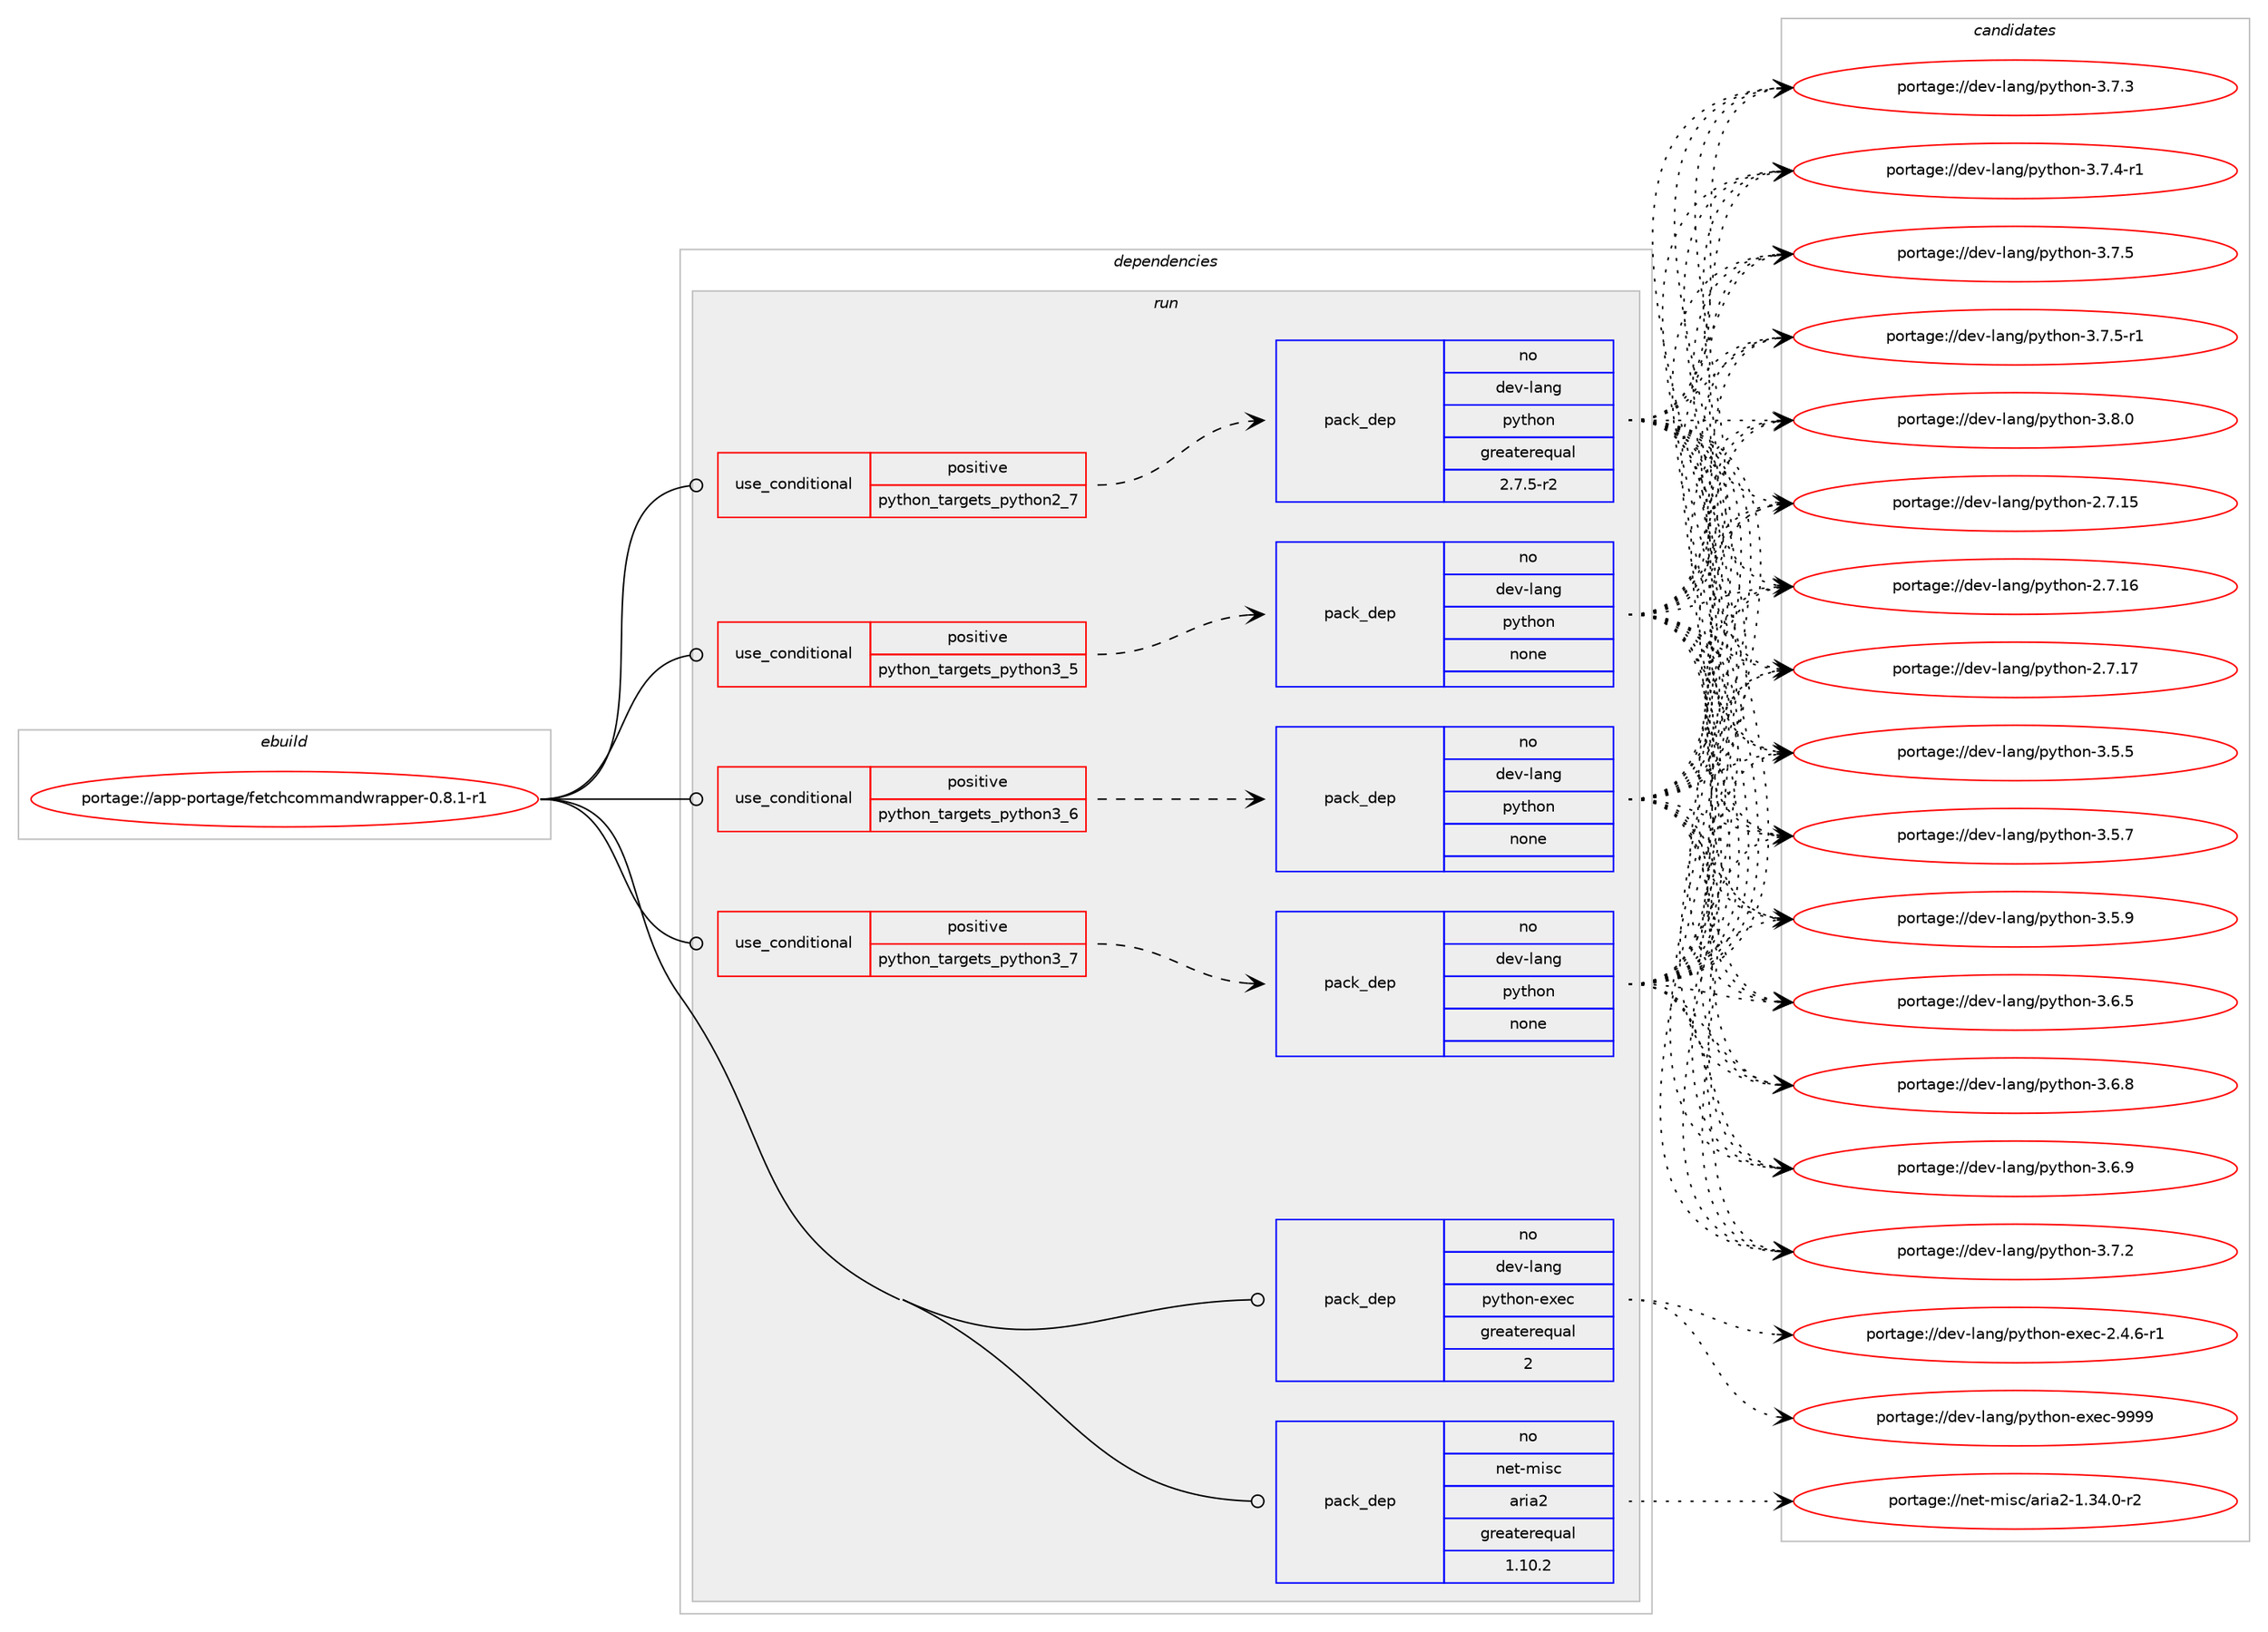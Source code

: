 digraph prolog {

# *************
# Graph options
# *************

newrank=true;
concentrate=true;
compound=true;
graph [rankdir=LR,fontname=Helvetica,fontsize=10,ranksep=1.5];#, ranksep=2.5, nodesep=0.2];
edge  [arrowhead=vee];
node  [fontname=Helvetica,fontsize=10];

# **********
# The ebuild
# **********

subgraph cluster_leftcol {
color=gray;
rank=same;
label=<<i>ebuild</i>>;
id [label="portage://app-portage/fetchcommandwrapper-0.8.1-r1", color=red, width=4, href="../app-portage/fetchcommandwrapper-0.8.1-r1.svg"];
}

# ****************
# The dependencies
# ****************

subgraph cluster_midcol {
color=gray;
label=<<i>dependencies</i>>;
subgraph cluster_compile {
fillcolor="#eeeeee";
style=filled;
label=<<i>compile</i>>;
}
subgraph cluster_compileandrun {
fillcolor="#eeeeee";
style=filled;
label=<<i>compile and run</i>>;
}
subgraph cluster_run {
fillcolor="#eeeeee";
style=filled;
label=<<i>run</i>>;
subgraph cond9900 {
dependency40658 [label=<<TABLE BORDER="0" CELLBORDER="1" CELLSPACING="0" CELLPADDING="4"><TR><TD ROWSPAN="3" CELLPADDING="10">use_conditional</TD></TR><TR><TD>positive</TD></TR><TR><TD>python_targets_python2_7</TD></TR></TABLE>>, shape=none, color=red];
subgraph pack30077 {
dependency40659 [label=<<TABLE BORDER="0" CELLBORDER="1" CELLSPACING="0" CELLPADDING="4" WIDTH="220"><TR><TD ROWSPAN="6" CELLPADDING="30">pack_dep</TD></TR><TR><TD WIDTH="110">no</TD></TR><TR><TD>dev-lang</TD></TR><TR><TD>python</TD></TR><TR><TD>greaterequal</TD></TR><TR><TD>2.7.5-r2</TD></TR></TABLE>>, shape=none, color=blue];
}
dependency40658:e -> dependency40659:w [weight=20,style="dashed",arrowhead="vee"];
}
id:e -> dependency40658:w [weight=20,style="solid",arrowhead="odot"];
subgraph cond9901 {
dependency40660 [label=<<TABLE BORDER="0" CELLBORDER="1" CELLSPACING="0" CELLPADDING="4"><TR><TD ROWSPAN="3" CELLPADDING="10">use_conditional</TD></TR><TR><TD>positive</TD></TR><TR><TD>python_targets_python3_5</TD></TR></TABLE>>, shape=none, color=red];
subgraph pack30078 {
dependency40661 [label=<<TABLE BORDER="0" CELLBORDER="1" CELLSPACING="0" CELLPADDING="4" WIDTH="220"><TR><TD ROWSPAN="6" CELLPADDING="30">pack_dep</TD></TR><TR><TD WIDTH="110">no</TD></TR><TR><TD>dev-lang</TD></TR><TR><TD>python</TD></TR><TR><TD>none</TD></TR><TR><TD></TD></TR></TABLE>>, shape=none, color=blue];
}
dependency40660:e -> dependency40661:w [weight=20,style="dashed",arrowhead="vee"];
}
id:e -> dependency40660:w [weight=20,style="solid",arrowhead="odot"];
subgraph cond9902 {
dependency40662 [label=<<TABLE BORDER="0" CELLBORDER="1" CELLSPACING="0" CELLPADDING="4"><TR><TD ROWSPAN="3" CELLPADDING="10">use_conditional</TD></TR><TR><TD>positive</TD></TR><TR><TD>python_targets_python3_6</TD></TR></TABLE>>, shape=none, color=red];
subgraph pack30079 {
dependency40663 [label=<<TABLE BORDER="0" CELLBORDER="1" CELLSPACING="0" CELLPADDING="4" WIDTH="220"><TR><TD ROWSPAN="6" CELLPADDING="30">pack_dep</TD></TR><TR><TD WIDTH="110">no</TD></TR><TR><TD>dev-lang</TD></TR><TR><TD>python</TD></TR><TR><TD>none</TD></TR><TR><TD></TD></TR></TABLE>>, shape=none, color=blue];
}
dependency40662:e -> dependency40663:w [weight=20,style="dashed",arrowhead="vee"];
}
id:e -> dependency40662:w [weight=20,style="solid",arrowhead="odot"];
subgraph cond9903 {
dependency40664 [label=<<TABLE BORDER="0" CELLBORDER="1" CELLSPACING="0" CELLPADDING="4"><TR><TD ROWSPAN="3" CELLPADDING="10">use_conditional</TD></TR><TR><TD>positive</TD></TR><TR><TD>python_targets_python3_7</TD></TR></TABLE>>, shape=none, color=red];
subgraph pack30080 {
dependency40665 [label=<<TABLE BORDER="0" CELLBORDER="1" CELLSPACING="0" CELLPADDING="4" WIDTH="220"><TR><TD ROWSPAN="6" CELLPADDING="30">pack_dep</TD></TR><TR><TD WIDTH="110">no</TD></TR><TR><TD>dev-lang</TD></TR><TR><TD>python</TD></TR><TR><TD>none</TD></TR><TR><TD></TD></TR></TABLE>>, shape=none, color=blue];
}
dependency40664:e -> dependency40665:w [weight=20,style="dashed",arrowhead="vee"];
}
id:e -> dependency40664:w [weight=20,style="solid",arrowhead="odot"];
subgraph pack30081 {
dependency40666 [label=<<TABLE BORDER="0" CELLBORDER="1" CELLSPACING="0" CELLPADDING="4" WIDTH="220"><TR><TD ROWSPAN="6" CELLPADDING="30">pack_dep</TD></TR><TR><TD WIDTH="110">no</TD></TR><TR><TD>dev-lang</TD></TR><TR><TD>python-exec</TD></TR><TR><TD>greaterequal</TD></TR><TR><TD>2</TD></TR></TABLE>>, shape=none, color=blue];
}
id:e -> dependency40666:w [weight=20,style="solid",arrowhead="odot"];
subgraph pack30082 {
dependency40667 [label=<<TABLE BORDER="0" CELLBORDER="1" CELLSPACING="0" CELLPADDING="4" WIDTH="220"><TR><TD ROWSPAN="6" CELLPADDING="30">pack_dep</TD></TR><TR><TD WIDTH="110">no</TD></TR><TR><TD>net-misc</TD></TR><TR><TD>aria2</TD></TR><TR><TD>greaterequal</TD></TR><TR><TD>1.10.2</TD></TR></TABLE>>, shape=none, color=blue];
}
id:e -> dependency40667:w [weight=20,style="solid",arrowhead="odot"];
}
}

# **************
# The candidates
# **************

subgraph cluster_choices {
rank=same;
color=gray;
label=<<i>candidates</i>>;

subgraph choice30077 {
color=black;
nodesep=1;
choiceportage10010111845108971101034711212111610411111045504655464953 [label="portage://dev-lang/python-2.7.15", color=red, width=4,href="../dev-lang/python-2.7.15.svg"];
choiceportage10010111845108971101034711212111610411111045504655464954 [label="portage://dev-lang/python-2.7.16", color=red, width=4,href="../dev-lang/python-2.7.16.svg"];
choiceportage10010111845108971101034711212111610411111045504655464955 [label="portage://dev-lang/python-2.7.17", color=red, width=4,href="../dev-lang/python-2.7.17.svg"];
choiceportage100101118451089711010347112121116104111110455146534653 [label="portage://dev-lang/python-3.5.5", color=red, width=4,href="../dev-lang/python-3.5.5.svg"];
choiceportage100101118451089711010347112121116104111110455146534655 [label="portage://dev-lang/python-3.5.7", color=red, width=4,href="../dev-lang/python-3.5.7.svg"];
choiceportage100101118451089711010347112121116104111110455146534657 [label="portage://dev-lang/python-3.5.9", color=red, width=4,href="../dev-lang/python-3.5.9.svg"];
choiceportage100101118451089711010347112121116104111110455146544653 [label="portage://dev-lang/python-3.6.5", color=red, width=4,href="../dev-lang/python-3.6.5.svg"];
choiceportage100101118451089711010347112121116104111110455146544656 [label="portage://dev-lang/python-3.6.8", color=red, width=4,href="../dev-lang/python-3.6.8.svg"];
choiceportage100101118451089711010347112121116104111110455146544657 [label="portage://dev-lang/python-3.6.9", color=red, width=4,href="../dev-lang/python-3.6.9.svg"];
choiceportage100101118451089711010347112121116104111110455146554650 [label="portage://dev-lang/python-3.7.2", color=red, width=4,href="../dev-lang/python-3.7.2.svg"];
choiceportage100101118451089711010347112121116104111110455146554651 [label="portage://dev-lang/python-3.7.3", color=red, width=4,href="../dev-lang/python-3.7.3.svg"];
choiceportage1001011184510897110103471121211161041111104551465546524511449 [label="portage://dev-lang/python-3.7.4-r1", color=red, width=4,href="../dev-lang/python-3.7.4-r1.svg"];
choiceportage100101118451089711010347112121116104111110455146554653 [label="portage://dev-lang/python-3.7.5", color=red, width=4,href="../dev-lang/python-3.7.5.svg"];
choiceportage1001011184510897110103471121211161041111104551465546534511449 [label="portage://dev-lang/python-3.7.5-r1", color=red, width=4,href="../dev-lang/python-3.7.5-r1.svg"];
choiceportage100101118451089711010347112121116104111110455146564648 [label="portage://dev-lang/python-3.8.0", color=red, width=4,href="../dev-lang/python-3.8.0.svg"];
dependency40659:e -> choiceportage10010111845108971101034711212111610411111045504655464953:w [style=dotted,weight="100"];
dependency40659:e -> choiceportage10010111845108971101034711212111610411111045504655464954:w [style=dotted,weight="100"];
dependency40659:e -> choiceportage10010111845108971101034711212111610411111045504655464955:w [style=dotted,weight="100"];
dependency40659:e -> choiceportage100101118451089711010347112121116104111110455146534653:w [style=dotted,weight="100"];
dependency40659:e -> choiceportage100101118451089711010347112121116104111110455146534655:w [style=dotted,weight="100"];
dependency40659:e -> choiceportage100101118451089711010347112121116104111110455146534657:w [style=dotted,weight="100"];
dependency40659:e -> choiceportage100101118451089711010347112121116104111110455146544653:w [style=dotted,weight="100"];
dependency40659:e -> choiceportage100101118451089711010347112121116104111110455146544656:w [style=dotted,weight="100"];
dependency40659:e -> choiceportage100101118451089711010347112121116104111110455146544657:w [style=dotted,weight="100"];
dependency40659:e -> choiceportage100101118451089711010347112121116104111110455146554650:w [style=dotted,weight="100"];
dependency40659:e -> choiceportage100101118451089711010347112121116104111110455146554651:w [style=dotted,weight="100"];
dependency40659:e -> choiceportage1001011184510897110103471121211161041111104551465546524511449:w [style=dotted,weight="100"];
dependency40659:e -> choiceportage100101118451089711010347112121116104111110455146554653:w [style=dotted,weight="100"];
dependency40659:e -> choiceportage1001011184510897110103471121211161041111104551465546534511449:w [style=dotted,weight="100"];
dependency40659:e -> choiceportage100101118451089711010347112121116104111110455146564648:w [style=dotted,weight="100"];
}
subgraph choice30078 {
color=black;
nodesep=1;
choiceportage10010111845108971101034711212111610411111045504655464953 [label="portage://dev-lang/python-2.7.15", color=red, width=4,href="../dev-lang/python-2.7.15.svg"];
choiceportage10010111845108971101034711212111610411111045504655464954 [label="portage://dev-lang/python-2.7.16", color=red, width=4,href="../dev-lang/python-2.7.16.svg"];
choiceportage10010111845108971101034711212111610411111045504655464955 [label="portage://dev-lang/python-2.7.17", color=red, width=4,href="../dev-lang/python-2.7.17.svg"];
choiceportage100101118451089711010347112121116104111110455146534653 [label="portage://dev-lang/python-3.5.5", color=red, width=4,href="../dev-lang/python-3.5.5.svg"];
choiceportage100101118451089711010347112121116104111110455146534655 [label="portage://dev-lang/python-3.5.7", color=red, width=4,href="../dev-lang/python-3.5.7.svg"];
choiceportage100101118451089711010347112121116104111110455146534657 [label="portage://dev-lang/python-3.5.9", color=red, width=4,href="../dev-lang/python-3.5.9.svg"];
choiceportage100101118451089711010347112121116104111110455146544653 [label="portage://dev-lang/python-3.6.5", color=red, width=4,href="../dev-lang/python-3.6.5.svg"];
choiceportage100101118451089711010347112121116104111110455146544656 [label="portage://dev-lang/python-3.6.8", color=red, width=4,href="../dev-lang/python-3.6.8.svg"];
choiceportage100101118451089711010347112121116104111110455146544657 [label="portage://dev-lang/python-3.6.9", color=red, width=4,href="../dev-lang/python-3.6.9.svg"];
choiceportage100101118451089711010347112121116104111110455146554650 [label="portage://dev-lang/python-3.7.2", color=red, width=4,href="../dev-lang/python-3.7.2.svg"];
choiceportage100101118451089711010347112121116104111110455146554651 [label="portage://dev-lang/python-3.7.3", color=red, width=4,href="../dev-lang/python-3.7.3.svg"];
choiceportage1001011184510897110103471121211161041111104551465546524511449 [label="portage://dev-lang/python-3.7.4-r1", color=red, width=4,href="../dev-lang/python-3.7.4-r1.svg"];
choiceportage100101118451089711010347112121116104111110455146554653 [label="portage://dev-lang/python-3.7.5", color=red, width=4,href="../dev-lang/python-3.7.5.svg"];
choiceportage1001011184510897110103471121211161041111104551465546534511449 [label="portage://dev-lang/python-3.7.5-r1", color=red, width=4,href="../dev-lang/python-3.7.5-r1.svg"];
choiceportage100101118451089711010347112121116104111110455146564648 [label="portage://dev-lang/python-3.8.0", color=red, width=4,href="../dev-lang/python-3.8.0.svg"];
dependency40661:e -> choiceportage10010111845108971101034711212111610411111045504655464953:w [style=dotted,weight="100"];
dependency40661:e -> choiceportage10010111845108971101034711212111610411111045504655464954:w [style=dotted,weight="100"];
dependency40661:e -> choiceportage10010111845108971101034711212111610411111045504655464955:w [style=dotted,weight="100"];
dependency40661:e -> choiceportage100101118451089711010347112121116104111110455146534653:w [style=dotted,weight="100"];
dependency40661:e -> choiceportage100101118451089711010347112121116104111110455146534655:w [style=dotted,weight="100"];
dependency40661:e -> choiceportage100101118451089711010347112121116104111110455146534657:w [style=dotted,weight="100"];
dependency40661:e -> choiceportage100101118451089711010347112121116104111110455146544653:w [style=dotted,weight="100"];
dependency40661:e -> choiceportage100101118451089711010347112121116104111110455146544656:w [style=dotted,weight="100"];
dependency40661:e -> choiceportage100101118451089711010347112121116104111110455146544657:w [style=dotted,weight="100"];
dependency40661:e -> choiceportage100101118451089711010347112121116104111110455146554650:w [style=dotted,weight="100"];
dependency40661:e -> choiceportage100101118451089711010347112121116104111110455146554651:w [style=dotted,weight="100"];
dependency40661:e -> choiceportage1001011184510897110103471121211161041111104551465546524511449:w [style=dotted,weight="100"];
dependency40661:e -> choiceportage100101118451089711010347112121116104111110455146554653:w [style=dotted,weight="100"];
dependency40661:e -> choiceportage1001011184510897110103471121211161041111104551465546534511449:w [style=dotted,weight="100"];
dependency40661:e -> choiceportage100101118451089711010347112121116104111110455146564648:w [style=dotted,weight="100"];
}
subgraph choice30079 {
color=black;
nodesep=1;
choiceportage10010111845108971101034711212111610411111045504655464953 [label="portage://dev-lang/python-2.7.15", color=red, width=4,href="../dev-lang/python-2.7.15.svg"];
choiceportage10010111845108971101034711212111610411111045504655464954 [label="portage://dev-lang/python-2.7.16", color=red, width=4,href="../dev-lang/python-2.7.16.svg"];
choiceportage10010111845108971101034711212111610411111045504655464955 [label="portage://dev-lang/python-2.7.17", color=red, width=4,href="../dev-lang/python-2.7.17.svg"];
choiceportage100101118451089711010347112121116104111110455146534653 [label="portage://dev-lang/python-3.5.5", color=red, width=4,href="../dev-lang/python-3.5.5.svg"];
choiceportage100101118451089711010347112121116104111110455146534655 [label="portage://dev-lang/python-3.5.7", color=red, width=4,href="../dev-lang/python-3.5.7.svg"];
choiceportage100101118451089711010347112121116104111110455146534657 [label="portage://dev-lang/python-3.5.9", color=red, width=4,href="../dev-lang/python-3.5.9.svg"];
choiceportage100101118451089711010347112121116104111110455146544653 [label="portage://dev-lang/python-3.6.5", color=red, width=4,href="../dev-lang/python-3.6.5.svg"];
choiceportage100101118451089711010347112121116104111110455146544656 [label="portage://dev-lang/python-3.6.8", color=red, width=4,href="../dev-lang/python-3.6.8.svg"];
choiceportage100101118451089711010347112121116104111110455146544657 [label="portage://dev-lang/python-3.6.9", color=red, width=4,href="../dev-lang/python-3.6.9.svg"];
choiceportage100101118451089711010347112121116104111110455146554650 [label="portage://dev-lang/python-3.7.2", color=red, width=4,href="../dev-lang/python-3.7.2.svg"];
choiceportage100101118451089711010347112121116104111110455146554651 [label="portage://dev-lang/python-3.7.3", color=red, width=4,href="../dev-lang/python-3.7.3.svg"];
choiceportage1001011184510897110103471121211161041111104551465546524511449 [label="portage://dev-lang/python-3.7.4-r1", color=red, width=4,href="../dev-lang/python-3.7.4-r1.svg"];
choiceportage100101118451089711010347112121116104111110455146554653 [label="portage://dev-lang/python-3.7.5", color=red, width=4,href="../dev-lang/python-3.7.5.svg"];
choiceportage1001011184510897110103471121211161041111104551465546534511449 [label="portage://dev-lang/python-3.7.5-r1", color=red, width=4,href="../dev-lang/python-3.7.5-r1.svg"];
choiceportage100101118451089711010347112121116104111110455146564648 [label="portage://dev-lang/python-3.8.0", color=red, width=4,href="../dev-lang/python-3.8.0.svg"];
dependency40663:e -> choiceportage10010111845108971101034711212111610411111045504655464953:w [style=dotted,weight="100"];
dependency40663:e -> choiceportage10010111845108971101034711212111610411111045504655464954:w [style=dotted,weight="100"];
dependency40663:e -> choiceportage10010111845108971101034711212111610411111045504655464955:w [style=dotted,weight="100"];
dependency40663:e -> choiceportage100101118451089711010347112121116104111110455146534653:w [style=dotted,weight="100"];
dependency40663:e -> choiceportage100101118451089711010347112121116104111110455146534655:w [style=dotted,weight="100"];
dependency40663:e -> choiceportage100101118451089711010347112121116104111110455146534657:w [style=dotted,weight="100"];
dependency40663:e -> choiceportage100101118451089711010347112121116104111110455146544653:w [style=dotted,weight="100"];
dependency40663:e -> choiceportage100101118451089711010347112121116104111110455146544656:w [style=dotted,weight="100"];
dependency40663:e -> choiceportage100101118451089711010347112121116104111110455146544657:w [style=dotted,weight="100"];
dependency40663:e -> choiceportage100101118451089711010347112121116104111110455146554650:w [style=dotted,weight="100"];
dependency40663:e -> choiceportage100101118451089711010347112121116104111110455146554651:w [style=dotted,weight="100"];
dependency40663:e -> choiceportage1001011184510897110103471121211161041111104551465546524511449:w [style=dotted,weight="100"];
dependency40663:e -> choiceportage100101118451089711010347112121116104111110455146554653:w [style=dotted,weight="100"];
dependency40663:e -> choiceportage1001011184510897110103471121211161041111104551465546534511449:w [style=dotted,weight="100"];
dependency40663:e -> choiceportage100101118451089711010347112121116104111110455146564648:w [style=dotted,weight="100"];
}
subgraph choice30080 {
color=black;
nodesep=1;
choiceportage10010111845108971101034711212111610411111045504655464953 [label="portage://dev-lang/python-2.7.15", color=red, width=4,href="../dev-lang/python-2.7.15.svg"];
choiceportage10010111845108971101034711212111610411111045504655464954 [label="portage://dev-lang/python-2.7.16", color=red, width=4,href="../dev-lang/python-2.7.16.svg"];
choiceportage10010111845108971101034711212111610411111045504655464955 [label="portage://dev-lang/python-2.7.17", color=red, width=4,href="../dev-lang/python-2.7.17.svg"];
choiceportage100101118451089711010347112121116104111110455146534653 [label="portage://dev-lang/python-3.5.5", color=red, width=4,href="../dev-lang/python-3.5.5.svg"];
choiceportage100101118451089711010347112121116104111110455146534655 [label="portage://dev-lang/python-3.5.7", color=red, width=4,href="../dev-lang/python-3.5.7.svg"];
choiceportage100101118451089711010347112121116104111110455146534657 [label="portage://dev-lang/python-3.5.9", color=red, width=4,href="../dev-lang/python-3.5.9.svg"];
choiceportage100101118451089711010347112121116104111110455146544653 [label="portage://dev-lang/python-3.6.5", color=red, width=4,href="../dev-lang/python-3.6.5.svg"];
choiceportage100101118451089711010347112121116104111110455146544656 [label="portage://dev-lang/python-3.6.8", color=red, width=4,href="../dev-lang/python-3.6.8.svg"];
choiceportage100101118451089711010347112121116104111110455146544657 [label="portage://dev-lang/python-3.6.9", color=red, width=4,href="../dev-lang/python-3.6.9.svg"];
choiceportage100101118451089711010347112121116104111110455146554650 [label="portage://dev-lang/python-3.7.2", color=red, width=4,href="../dev-lang/python-3.7.2.svg"];
choiceportage100101118451089711010347112121116104111110455146554651 [label="portage://dev-lang/python-3.7.3", color=red, width=4,href="../dev-lang/python-3.7.3.svg"];
choiceportage1001011184510897110103471121211161041111104551465546524511449 [label="portage://dev-lang/python-3.7.4-r1", color=red, width=4,href="../dev-lang/python-3.7.4-r1.svg"];
choiceportage100101118451089711010347112121116104111110455146554653 [label="portage://dev-lang/python-3.7.5", color=red, width=4,href="../dev-lang/python-3.7.5.svg"];
choiceportage1001011184510897110103471121211161041111104551465546534511449 [label="portage://dev-lang/python-3.7.5-r1", color=red, width=4,href="../dev-lang/python-3.7.5-r1.svg"];
choiceportage100101118451089711010347112121116104111110455146564648 [label="portage://dev-lang/python-3.8.0", color=red, width=4,href="../dev-lang/python-3.8.0.svg"];
dependency40665:e -> choiceportage10010111845108971101034711212111610411111045504655464953:w [style=dotted,weight="100"];
dependency40665:e -> choiceportage10010111845108971101034711212111610411111045504655464954:w [style=dotted,weight="100"];
dependency40665:e -> choiceportage10010111845108971101034711212111610411111045504655464955:w [style=dotted,weight="100"];
dependency40665:e -> choiceportage100101118451089711010347112121116104111110455146534653:w [style=dotted,weight="100"];
dependency40665:e -> choiceportage100101118451089711010347112121116104111110455146534655:w [style=dotted,weight="100"];
dependency40665:e -> choiceportage100101118451089711010347112121116104111110455146534657:w [style=dotted,weight="100"];
dependency40665:e -> choiceportage100101118451089711010347112121116104111110455146544653:w [style=dotted,weight="100"];
dependency40665:e -> choiceportage100101118451089711010347112121116104111110455146544656:w [style=dotted,weight="100"];
dependency40665:e -> choiceportage100101118451089711010347112121116104111110455146544657:w [style=dotted,weight="100"];
dependency40665:e -> choiceportage100101118451089711010347112121116104111110455146554650:w [style=dotted,weight="100"];
dependency40665:e -> choiceportage100101118451089711010347112121116104111110455146554651:w [style=dotted,weight="100"];
dependency40665:e -> choiceportage1001011184510897110103471121211161041111104551465546524511449:w [style=dotted,weight="100"];
dependency40665:e -> choiceportage100101118451089711010347112121116104111110455146554653:w [style=dotted,weight="100"];
dependency40665:e -> choiceportage1001011184510897110103471121211161041111104551465546534511449:w [style=dotted,weight="100"];
dependency40665:e -> choiceportage100101118451089711010347112121116104111110455146564648:w [style=dotted,weight="100"];
}
subgraph choice30081 {
color=black;
nodesep=1;
choiceportage10010111845108971101034711212111610411111045101120101994550465246544511449 [label="portage://dev-lang/python-exec-2.4.6-r1", color=red, width=4,href="../dev-lang/python-exec-2.4.6-r1.svg"];
choiceportage10010111845108971101034711212111610411111045101120101994557575757 [label="portage://dev-lang/python-exec-9999", color=red, width=4,href="../dev-lang/python-exec-9999.svg"];
dependency40666:e -> choiceportage10010111845108971101034711212111610411111045101120101994550465246544511449:w [style=dotted,weight="100"];
dependency40666:e -> choiceportage10010111845108971101034711212111610411111045101120101994557575757:w [style=dotted,weight="100"];
}
subgraph choice30082 {
color=black;
nodesep=1;
choiceportage110101116451091051159947971141059750454946515246484511450 [label="portage://net-misc/aria2-1.34.0-r2", color=red, width=4,href="../net-misc/aria2-1.34.0-r2.svg"];
dependency40667:e -> choiceportage110101116451091051159947971141059750454946515246484511450:w [style=dotted,weight="100"];
}
}

}
